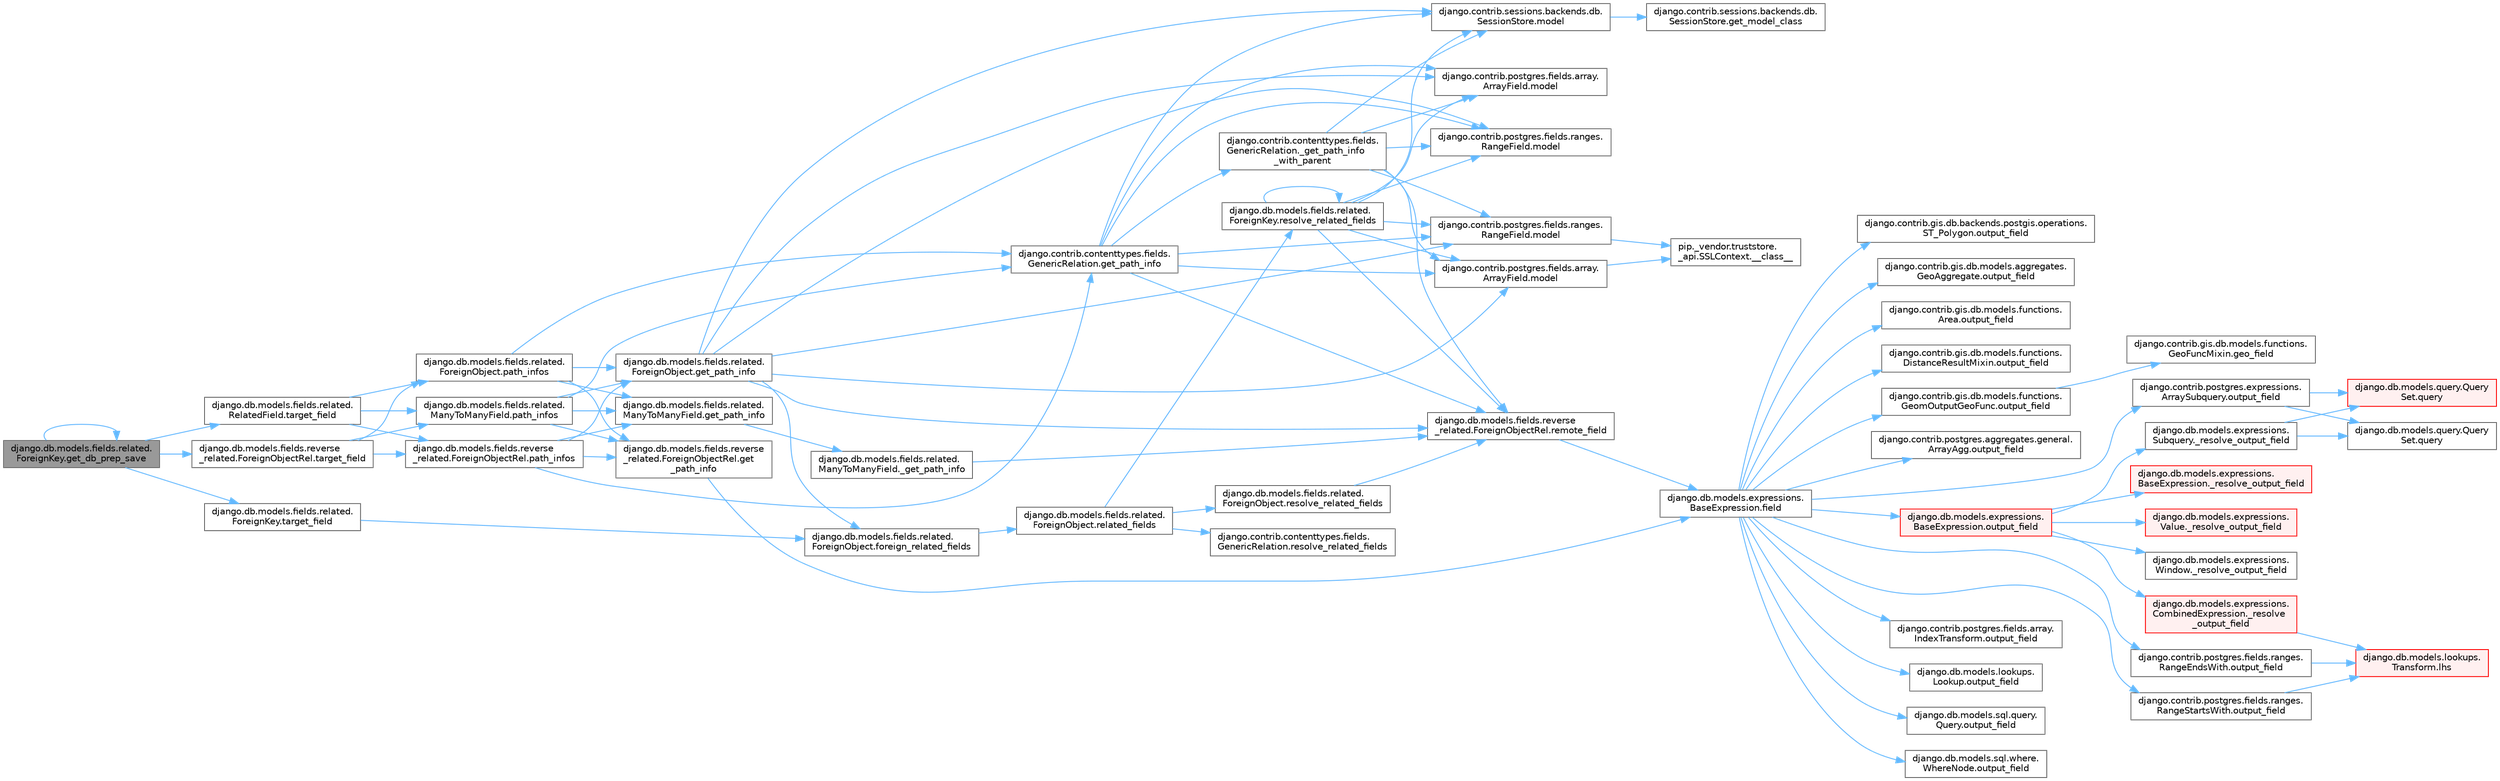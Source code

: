 digraph "django.db.models.fields.related.ForeignKey.get_db_prep_save"
{
 // LATEX_PDF_SIZE
  bgcolor="transparent";
  edge [fontname=Helvetica,fontsize=10,labelfontname=Helvetica,labelfontsize=10];
  node [fontname=Helvetica,fontsize=10,shape=box,height=0.2,width=0.4];
  rankdir="LR";
  Node1 [id="Node000001",label="django.db.models.fields.related.\lForeignKey.get_db_prep_save",height=0.2,width=0.4,color="gray40", fillcolor="grey60", style="filled", fontcolor="black",tooltip=" "];
  Node1 -> Node1 [id="edge1_Node000001_Node000001",color="steelblue1",style="solid",tooltip=" "];
  Node1 -> Node2 [id="edge2_Node000001_Node000002",color="steelblue1",style="solid",tooltip=" "];
  Node2 [id="Node000002",label="django.db.models.fields.related.\lForeignKey.target_field",height=0.2,width=0.4,color="grey40", fillcolor="white", style="filled",URL="$classdjango_1_1db_1_1models_1_1fields_1_1related_1_1_foreign_key.html#a7e98ceb17ffd4d2e7db7204947ecf3f4",tooltip=" "];
  Node2 -> Node3 [id="edge3_Node000002_Node000003",color="steelblue1",style="solid",tooltip=" "];
  Node3 [id="Node000003",label="django.db.models.fields.related.\lForeignObject.foreign_related_fields",height=0.2,width=0.4,color="grey40", fillcolor="white", style="filled",URL="$classdjango_1_1db_1_1models_1_1fields_1_1related_1_1_foreign_object.html#a28345034b37f1edef0755f1082ddc871",tooltip=" "];
  Node3 -> Node4 [id="edge4_Node000003_Node000004",color="steelblue1",style="solid",tooltip=" "];
  Node4 [id="Node000004",label="django.db.models.fields.related.\lForeignObject.related_fields",height=0.2,width=0.4,color="grey40", fillcolor="white", style="filled",URL="$classdjango_1_1db_1_1models_1_1fields_1_1related_1_1_foreign_object.html#a83ea1f2762bb605dc1a20afed5f14ac2",tooltip=" "];
  Node4 -> Node5 [id="edge5_Node000004_Node000005",color="steelblue1",style="solid",tooltip=" "];
  Node5 [id="Node000005",label="django.contrib.contenttypes.fields.\lGenericRelation.resolve_related_fields",height=0.2,width=0.4,color="grey40", fillcolor="white", style="filled",URL="$classdjango_1_1contrib_1_1contenttypes_1_1fields_1_1_generic_relation.html#a475106a676ed4a73081805142749ef11",tooltip=" "];
  Node4 -> Node6 [id="edge6_Node000004_Node000006",color="steelblue1",style="solid",tooltip=" "];
  Node6 [id="Node000006",label="django.db.models.fields.related.\lForeignKey.resolve_related_fields",height=0.2,width=0.4,color="grey40", fillcolor="white", style="filled",URL="$classdjango_1_1db_1_1models_1_1fields_1_1related_1_1_foreign_key.html#a5d71807875ae330f9a490594f445d125",tooltip=" "];
  Node6 -> Node7 [id="edge7_Node000006_Node000007",color="steelblue1",style="solid",tooltip=" "];
  Node7 [id="Node000007",label="django.contrib.postgres.fields.array.\lArrayField.model",height=0.2,width=0.4,color="grey40", fillcolor="white", style="filled",URL="$classdjango_1_1contrib_1_1postgres_1_1fields_1_1array_1_1_array_field.html#a4402eef4c4784e00671c9f229481f4c1",tooltip=" "];
  Node7 -> Node8 [id="edge8_Node000007_Node000008",color="steelblue1",style="solid",tooltip=" "];
  Node8 [id="Node000008",label="pip._vendor.truststore.\l_api.SSLContext.__class__",height=0.2,width=0.4,color="grey40", fillcolor="white", style="filled",URL="$classpip_1_1__vendor_1_1truststore_1_1__api_1_1_s_s_l_context.html#a530861514f31eabaa3f513557d6e66de",tooltip=" "];
  Node6 -> Node9 [id="edge9_Node000006_Node000009",color="steelblue1",style="solid",tooltip=" "];
  Node9 [id="Node000009",label="django.contrib.postgres.fields.array.\lArrayField.model",height=0.2,width=0.4,color="grey40", fillcolor="white", style="filled",URL="$classdjango_1_1contrib_1_1postgres_1_1fields_1_1array_1_1_array_field.html#a50a2796de85f960ca282b56ef2d9446c",tooltip=" "];
  Node6 -> Node10 [id="edge10_Node000006_Node000010",color="steelblue1",style="solid",tooltip=" "];
  Node10 [id="Node000010",label="django.contrib.postgres.fields.ranges.\lRangeField.model",height=0.2,width=0.4,color="grey40", fillcolor="white", style="filled",URL="$classdjango_1_1contrib_1_1postgres_1_1fields_1_1ranges_1_1_range_field.html#aa38c2bbd1bad0c8f9b0315ee468867a2",tooltip=" "];
  Node10 -> Node8 [id="edge11_Node000010_Node000008",color="steelblue1",style="solid",tooltip=" "];
  Node6 -> Node11 [id="edge12_Node000006_Node000011",color="steelblue1",style="solid",tooltip=" "];
  Node11 [id="Node000011",label="django.contrib.postgres.fields.ranges.\lRangeField.model",height=0.2,width=0.4,color="grey40", fillcolor="white", style="filled",URL="$classdjango_1_1contrib_1_1postgres_1_1fields_1_1ranges_1_1_range_field.html#a91b36827f010affd1ff89569cf40d1af",tooltip=" "];
  Node6 -> Node12 [id="edge13_Node000006_Node000012",color="steelblue1",style="solid",tooltip=" "];
  Node12 [id="Node000012",label="django.contrib.sessions.backends.db.\lSessionStore.model",height=0.2,width=0.4,color="grey40", fillcolor="white", style="filled",URL="$classdjango_1_1contrib_1_1sessions_1_1backends_1_1db_1_1_session_store.html#af52cfb4371af389c8bd4a6780274c403",tooltip=" "];
  Node12 -> Node13 [id="edge14_Node000012_Node000013",color="steelblue1",style="solid",tooltip=" "];
  Node13 [id="Node000013",label="django.contrib.sessions.backends.db.\lSessionStore.get_model_class",height=0.2,width=0.4,color="grey40", fillcolor="white", style="filled",URL="$classdjango_1_1contrib_1_1sessions_1_1backends_1_1db_1_1_session_store.html#a5e2d862e271e8f9173021bcaa61305ad",tooltip=" "];
  Node6 -> Node14 [id="edge15_Node000006_Node000014",color="steelblue1",style="solid",tooltip=" "];
  Node14 [id="Node000014",label="django.db.models.fields.reverse\l_related.ForeignObjectRel.remote_field",height=0.2,width=0.4,color="grey40", fillcolor="white", style="filled",URL="$classdjango_1_1db_1_1models_1_1fields_1_1reverse__related_1_1_foreign_object_rel.html#aa8a0852218a886d7e53aa643d36cb8b2",tooltip=" "];
  Node14 -> Node15 [id="edge16_Node000014_Node000015",color="steelblue1",style="solid",tooltip=" "];
  Node15 [id="Node000015",label="django.db.models.expressions.\lBaseExpression.field",height=0.2,width=0.4,color="grey40", fillcolor="white", style="filled",URL="$classdjango_1_1db_1_1models_1_1expressions_1_1_base_expression.html#a70aeb35391ada82c2e9f02b1c3ac150c",tooltip=" "];
  Node15 -> Node16 [id="edge17_Node000015_Node000016",color="steelblue1",style="solid",tooltip=" "];
  Node16 [id="Node000016",label="django.contrib.gis.db.backends.postgis.operations.\lST_Polygon.output_field",height=0.2,width=0.4,color="grey40", fillcolor="white", style="filled",URL="$classdjango_1_1contrib_1_1gis_1_1db_1_1backends_1_1postgis_1_1operations_1_1_s_t___polygon.html#a4427b1b0cb4e6df4fde6c045c562118a",tooltip=" "];
  Node15 -> Node17 [id="edge18_Node000015_Node000017",color="steelblue1",style="solid",tooltip=" "];
  Node17 [id="Node000017",label="django.contrib.gis.db.models.aggregates.\lGeoAggregate.output_field",height=0.2,width=0.4,color="grey40", fillcolor="white", style="filled",URL="$classdjango_1_1contrib_1_1gis_1_1db_1_1models_1_1aggregates_1_1_geo_aggregate.html#a1f680d71d32335c5854387fa09555108",tooltip=" "];
  Node15 -> Node18 [id="edge19_Node000015_Node000018",color="steelblue1",style="solid",tooltip=" "];
  Node18 [id="Node000018",label="django.contrib.gis.db.models.functions.\lArea.output_field",height=0.2,width=0.4,color="grey40", fillcolor="white", style="filled",URL="$classdjango_1_1contrib_1_1gis_1_1db_1_1models_1_1functions_1_1_area.html#a017724b08cd640b0e7e834e003cc103d",tooltip=" "];
  Node15 -> Node19 [id="edge20_Node000015_Node000019",color="steelblue1",style="solid",tooltip=" "];
  Node19 [id="Node000019",label="django.contrib.gis.db.models.functions.\lDistanceResultMixin.output_field",height=0.2,width=0.4,color="grey40", fillcolor="white", style="filled",URL="$classdjango_1_1contrib_1_1gis_1_1db_1_1models_1_1functions_1_1_distance_result_mixin.html#af219b5c12f89e181ada240244818e239",tooltip=" "];
  Node15 -> Node20 [id="edge21_Node000015_Node000020",color="steelblue1",style="solid",tooltip=" "];
  Node20 [id="Node000020",label="django.contrib.gis.db.models.functions.\lGeomOutputGeoFunc.output_field",height=0.2,width=0.4,color="grey40", fillcolor="white", style="filled",URL="$classdjango_1_1contrib_1_1gis_1_1db_1_1models_1_1functions_1_1_geom_output_geo_func.html#a55415993f9af0a2cbde3681557342482",tooltip=" "];
  Node20 -> Node21 [id="edge22_Node000020_Node000021",color="steelblue1",style="solid",tooltip=" "];
  Node21 [id="Node000021",label="django.contrib.gis.db.models.functions.\lGeoFuncMixin.geo_field",height=0.2,width=0.4,color="grey40", fillcolor="white", style="filled",URL="$classdjango_1_1contrib_1_1gis_1_1db_1_1models_1_1functions_1_1_geo_func_mixin.html#aae4bfeb201602d13218e58d1778b4c1b",tooltip=" "];
  Node15 -> Node22 [id="edge23_Node000015_Node000022",color="steelblue1",style="solid",tooltip=" "];
  Node22 [id="Node000022",label="django.contrib.postgres.aggregates.general.\lArrayAgg.output_field",height=0.2,width=0.4,color="grey40", fillcolor="white", style="filled",URL="$classdjango_1_1contrib_1_1postgres_1_1aggregates_1_1general_1_1_array_agg.html#a845ed6cbbb6d6fe470d9478934ade450",tooltip=" "];
  Node15 -> Node23 [id="edge24_Node000015_Node000023",color="steelblue1",style="solid",tooltip=" "];
  Node23 [id="Node000023",label="django.contrib.postgres.expressions.\lArraySubquery.output_field",height=0.2,width=0.4,color="grey40", fillcolor="white", style="filled",URL="$classdjango_1_1contrib_1_1postgres_1_1expressions_1_1_array_subquery.html#adfc4d450008ff7b23517e73cbd1ad172",tooltip=" "];
  Node23 -> Node24 [id="edge25_Node000023_Node000024",color="steelblue1",style="solid",tooltip=" "];
  Node24 [id="Node000024",label="django.db.models.query.Query\lSet.query",height=0.2,width=0.4,color="red", fillcolor="#FFF0F0", style="filled",URL="$classdjango_1_1db_1_1models_1_1query_1_1_query_set.html#a8028ed81b109acb162489dbd16604c83",tooltip=" "];
  Node23 -> Node26 [id="edge26_Node000023_Node000026",color="steelblue1",style="solid",tooltip=" "];
  Node26 [id="Node000026",label="django.db.models.query.Query\lSet.query",height=0.2,width=0.4,color="grey40", fillcolor="white", style="filled",URL="$classdjango_1_1db_1_1models_1_1query_1_1_query_set.html#a0b0307a9b3f65303afb2c5783372d2c2",tooltip=" "];
  Node15 -> Node27 [id="edge27_Node000015_Node000027",color="steelblue1",style="solid",tooltip=" "];
  Node27 [id="Node000027",label="django.contrib.postgres.fields.array.\lIndexTransform.output_field",height=0.2,width=0.4,color="grey40", fillcolor="white", style="filled",URL="$classdjango_1_1contrib_1_1postgres_1_1fields_1_1array_1_1_index_transform.html#ae3ca901f64e761da8d9dff087275f9ef",tooltip=" "];
  Node15 -> Node28 [id="edge28_Node000015_Node000028",color="steelblue1",style="solid",tooltip=" "];
  Node28 [id="Node000028",label="django.contrib.postgres.fields.ranges.\lRangeEndsWith.output_field",height=0.2,width=0.4,color="grey40", fillcolor="white", style="filled",URL="$classdjango_1_1contrib_1_1postgres_1_1fields_1_1ranges_1_1_range_ends_with.html#ab81e75d2435974b6171ddb1cbce4ebd9",tooltip=" "];
  Node28 -> Node29 [id="edge29_Node000028_Node000029",color="steelblue1",style="solid",tooltip=" "];
  Node29 [id="Node000029",label="django.db.models.lookups.\lTransform.lhs",height=0.2,width=0.4,color="red", fillcolor="#FFF0F0", style="filled",URL="$classdjango_1_1db_1_1models_1_1lookups_1_1_transform.html#ac0ce01e192abd1a739a4c77fcc8a1bf9",tooltip=" "];
  Node15 -> Node1415 [id="edge30_Node000015_Node001415",color="steelblue1",style="solid",tooltip=" "];
  Node1415 [id="Node001415",label="django.contrib.postgres.fields.ranges.\lRangeStartsWith.output_field",height=0.2,width=0.4,color="grey40", fillcolor="white", style="filled",URL="$classdjango_1_1contrib_1_1postgres_1_1fields_1_1ranges_1_1_range_starts_with.html#a4e864cbda43e695a0ae6b2c3b4ced157",tooltip=" "];
  Node1415 -> Node29 [id="edge31_Node001415_Node000029",color="steelblue1",style="solid",tooltip=" "];
  Node15 -> Node1416 [id="edge32_Node000015_Node001416",color="steelblue1",style="solid",tooltip=" "];
  Node1416 [id="Node001416",label="django.db.models.expressions.\lBaseExpression.output_field",height=0.2,width=0.4,color="red", fillcolor="#FFF0F0", style="filled",URL="$classdjango_1_1db_1_1models_1_1expressions_1_1_base_expression.html#a7f0982cb1de5cdeaa7f043c3ae611a6d",tooltip=" "];
  Node1416 -> Node1417 [id="edge33_Node001416_Node001417",color="steelblue1",style="solid",tooltip=" "];
  Node1417 [id="Node001417",label="django.db.models.expressions.\lBaseExpression._resolve_output_field",height=0.2,width=0.4,color="red", fillcolor="#FFF0F0", style="filled",URL="$classdjango_1_1db_1_1models_1_1expressions_1_1_base_expression.html#a4d77b67d8a2c12f240cfa67a218742d9",tooltip=" "];
  Node1416 -> Node3773 [id="edge34_Node001416_Node003773",color="steelblue1",style="solid",tooltip=" "];
  Node3773 [id="Node003773",label="django.db.models.expressions.\lCombinedExpression._resolve\l_output_field",height=0.2,width=0.4,color="red", fillcolor="#FFF0F0", style="filled",URL="$classdjango_1_1db_1_1models_1_1expressions_1_1_combined_expression.html#ad5c6df54cfa479187073e305a8cbae20",tooltip=" "];
  Node3773 -> Node29 [id="edge35_Node003773_Node000029",color="steelblue1",style="solid",tooltip=" "];
  Node1416 -> Node3775 [id="edge36_Node001416_Node003775",color="steelblue1",style="solid",tooltip=" "];
  Node3775 [id="Node003775",label="django.db.models.expressions.\lSubquery._resolve_output_field",height=0.2,width=0.4,color="grey40", fillcolor="white", style="filled",URL="$classdjango_1_1db_1_1models_1_1expressions_1_1_subquery.html#a1e6f5dc8cd3e49d208c9b8770607552d",tooltip=" "];
  Node3775 -> Node24 [id="edge37_Node003775_Node000024",color="steelblue1",style="solid",tooltip=" "];
  Node3775 -> Node26 [id="edge38_Node003775_Node000026",color="steelblue1",style="solid",tooltip=" "];
  Node1416 -> Node3776 [id="edge39_Node001416_Node003776",color="steelblue1",style="solid",tooltip=" "];
  Node3776 [id="Node003776",label="django.db.models.expressions.\lValue._resolve_output_field",height=0.2,width=0.4,color="red", fillcolor="#FFF0F0", style="filled",URL="$classdjango_1_1db_1_1models_1_1expressions_1_1_value.html#af1af121c7b76f0e7325f3276049675dd",tooltip=" "];
  Node1416 -> Node3777 [id="edge40_Node001416_Node003777",color="steelblue1",style="solid",tooltip=" "];
  Node3777 [id="Node003777",label="django.db.models.expressions.\lWindow._resolve_output_field",height=0.2,width=0.4,color="grey40", fillcolor="white", style="filled",URL="$classdjango_1_1db_1_1models_1_1expressions_1_1_window.html#a165cffc4e962ae979c8c6bf5f1ed30bd",tooltip=" "];
  Node15 -> Node1565 [id="edge41_Node000015_Node001565",color="steelblue1",style="solid",tooltip=" "];
  Node1565 [id="Node001565",label="django.db.models.lookups.\lLookup.output_field",height=0.2,width=0.4,color="grey40", fillcolor="white", style="filled",URL="$classdjango_1_1db_1_1models_1_1lookups_1_1_lookup.html#ac5f7b4f3c6722942ef415a8f83b98745",tooltip=" "];
  Node15 -> Node1566 [id="edge42_Node000015_Node001566",color="steelblue1",style="solid",tooltip=" "];
  Node1566 [id="Node001566",label="django.db.models.sql.query.\lQuery.output_field",height=0.2,width=0.4,color="grey40", fillcolor="white", style="filled",URL="$classdjango_1_1db_1_1models_1_1sql_1_1query_1_1_query.html#a53ec5a7472740d502ccbe1a6e526aa26",tooltip=" "];
  Node15 -> Node1567 [id="edge43_Node000015_Node001567",color="steelblue1",style="solid",tooltip=" "];
  Node1567 [id="Node001567",label="django.db.models.sql.where.\lWhereNode.output_field",height=0.2,width=0.4,color="grey40", fillcolor="white", style="filled",URL="$classdjango_1_1db_1_1models_1_1sql_1_1where_1_1_where_node.html#ac9648ee33da9c2746f6ca859befdf6b2",tooltip=" "];
  Node6 -> Node6 [id="edge44_Node000006_Node000006",color="steelblue1",style="solid",tooltip=" "];
  Node4 -> Node4525 [id="edge45_Node000004_Node004525",color="steelblue1",style="solid",tooltip=" "];
  Node4525 [id="Node004525",label="django.db.models.fields.related.\lForeignObject.resolve_related_fields",height=0.2,width=0.4,color="grey40", fillcolor="white", style="filled",URL="$classdjango_1_1db_1_1models_1_1fields_1_1related_1_1_foreign_object.html#a8fa9f18a0fe3eada9e311f455bc0d126",tooltip=" "];
  Node4525 -> Node14 [id="edge46_Node004525_Node000014",color="steelblue1",style="solid",tooltip=" "];
  Node1 -> Node3819 [id="edge47_Node000001_Node003819",color="steelblue1",style="solid",tooltip=" "];
  Node3819 [id="Node003819",label="django.db.models.fields.related.\lRelatedField.target_field",height=0.2,width=0.4,color="grey40", fillcolor="white", style="filled",URL="$classdjango_1_1db_1_1models_1_1fields_1_1related_1_1_related_field.html#a029cbf99ddd23283da034c80861467df",tooltip=" "];
  Node3819 -> Node3820 [id="edge48_Node003819_Node003820",color="steelblue1",style="solid",tooltip=" "];
  Node3820 [id="Node003820",label="django.db.models.fields.related.\lForeignObject.path_infos",height=0.2,width=0.4,color="grey40", fillcolor="white", style="filled",URL="$classdjango_1_1db_1_1models_1_1fields_1_1related_1_1_foreign_object.html#ac56ab05ff73c3c6f75ac759097d4fda3",tooltip=" "];
  Node3820 -> Node3821 [id="edge49_Node003820_Node003821",color="steelblue1",style="solid",tooltip=" "];
  Node3821 [id="Node003821",label="django.contrib.contenttypes.fields.\lGenericRelation.get_path_info",height=0.2,width=0.4,color="grey40", fillcolor="white", style="filled",URL="$classdjango_1_1contrib_1_1contenttypes_1_1fields_1_1_generic_relation.html#ab2745e89e1c5fe9293be0d4d0c081e9c",tooltip=" "];
  Node3821 -> Node3822 [id="edge50_Node003821_Node003822",color="steelblue1",style="solid",tooltip=" "];
  Node3822 [id="Node003822",label="django.contrib.contenttypes.fields.\lGenericRelation._get_path_info\l_with_parent",height=0.2,width=0.4,color="grey40", fillcolor="white", style="filled",URL="$classdjango_1_1contrib_1_1contenttypes_1_1fields_1_1_generic_relation.html#ae1507e95e4a4a7250861ac16b494d482",tooltip=" "];
  Node3822 -> Node7 [id="edge51_Node003822_Node000007",color="steelblue1",style="solid",tooltip=" "];
  Node3822 -> Node9 [id="edge52_Node003822_Node000009",color="steelblue1",style="solid",tooltip=" "];
  Node3822 -> Node10 [id="edge53_Node003822_Node000010",color="steelblue1",style="solid",tooltip=" "];
  Node3822 -> Node11 [id="edge54_Node003822_Node000011",color="steelblue1",style="solid",tooltip=" "];
  Node3822 -> Node12 [id="edge55_Node003822_Node000012",color="steelblue1",style="solid",tooltip=" "];
  Node3822 -> Node14 [id="edge56_Node003822_Node000014",color="steelblue1",style="solid",tooltip=" "];
  Node3821 -> Node7 [id="edge57_Node003821_Node000007",color="steelblue1",style="solid",tooltip=" "];
  Node3821 -> Node9 [id="edge58_Node003821_Node000009",color="steelblue1",style="solid",tooltip=" "];
  Node3821 -> Node10 [id="edge59_Node003821_Node000010",color="steelblue1",style="solid",tooltip=" "];
  Node3821 -> Node11 [id="edge60_Node003821_Node000011",color="steelblue1",style="solid",tooltip=" "];
  Node3821 -> Node12 [id="edge61_Node003821_Node000012",color="steelblue1",style="solid",tooltip=" "];
  Node3821 -> Node14 [id="edge62_Node003821_Node000014",color="steelblue1",style="solid",tooltip=" "];
  Node3820 -> Node3823 [id="edge63_Node003820_Node003823",color="steelblue1",style="solid",tooltip=" "];
  Node3823 [id="Node003823",label="django.db.models.fields.related.\lForeignObject.get_path_info",height=0.2,width=0.4,color="grey40", fillcolor="white", style="filled",URL="$classdjango_1_1db_1_1models_1_1fields_1_1related_1_1_foreign_object.html#ae8b2304b4814473492f1c086d66d35b4",tooltip=" "];
  Node3823 -> Node3 [id="edge64_Node003823_Node000003",color="steelblue1",style="solid",tooltip=" "];
  Node3823 -> Node7 [id="edge65_Node003823_Node000007",color="steelblue1",style="solid",tooltip=" "];
  Node3823 -> Node9 [id="edge66_Node003823_Node000009",color="steelblue1",style="solid",tooltip=" "];
  Node3823 -> Node10 [id="edge67_Node003823_Node000010",color="steelblue1",style="solid",tooltip=" "];
  Node3823 -> Node11 [id="edge68_Node003823_Node000011",color="steelblue1",style="solid",tooltip=" "];
  Node3823 -> Node12 [id="edge69_Node003823_Node000012",color="steelblue1",style="solid",tooltip=" "];
  Node3823 -> Node14 [id="edge70_Node003823_Node000014",color="steelblue1",style="solid",tooltip=" "];
  Node3820 -> Node3824 [id="edge71_Node003820_Node003824",color="steelblue1",style="solid",tooltip=" "];
  Node3824 [id="Node003824",label="django.db.models.fields.related.\lManyToManyField.get_path_info",height=0.2,width=0.4,color="grey40", fillcolor="white", style="filled",URL="$classdjango_1_1db_1_1models_1_1fields_1_1related_1_1_many_to_many_field.html#a00b5e442f42e9909a126bc144031f407",tooltip=" "];
  Node3824 -> Node3825 [id="edge72_Node003824_Node003825",color="steelblue1",style="solid",tooltip=" "];
  Node3825 [id="Node003825",label="django.db.models.fields.related.\lManyToManyField._get_path_info",height=0.2,width=0.4,color="grey40", fillcolor="white", style="filled",URL="$classdjango_1_1db_1_1models_1_1fields_1_1related_1_1_many_to_many_field.html#a926f2fb55e7b6c0d0a8a6572a7a1fb8a",tooltip=" "];
  Node3825 -> Node14 [id="edge73_Node003825_Node000014",color="steelblue1",style="solid",tooltip=" "];
  Node3820 -> Node3826 [id="edge74_Node003820_Node003826",color="steelblue1",style="solid",tooltip=" "];
  Node3826 [id="Node003826",label="django.db.models.fields.reverse\l_related.ForeignObjectRel.get\l_path_info",height=0.2,width=0.4,color="grey40", fillcolor="white", style="filled",URL="$classdjango_1_1db_1_1models_1_1fields_1_1reverse__related_1_1_foreign_object_rel.html#ada3a91da96b3ea5dcb829f4a453ddc05",tooltip=" "];
  Node3826 -> Node15 [id="edge75_Node003826_Node000015",color="steelblue1",style="solid",tooltip=" "];
  Node3819 -> Node3827 [id="edge76_Node003819_Node003827",color="steelblue1",style="solid",tooltip=" "];
  Node3827 [id="Node003827",label="django.db.models.fields.related.\lManyToManyField.path_infos",height=0.2,width=0.4,color="grey40", fillcolor="white", style="filled",URL="$classdjango_1_1db_1_1models_1_1fields_1_1related_1_1_many_to_many_field.html#afde16207bf35abf3eff89094087b3010",tooltip=" "];
  Node3827 -> Node3821 [id="edge77_Node003827_Node003821",color="steelblue1",style="solid",tooltip=" "];
  Node3827 -> Node3823 [id="edge78_Node003827_Node003823",color="steelblue1",style="solid",tooltip=" "];
  Node3827 -> Node3824 [id="edge79_Node003827_Node003824",color="steelblue1",style="solid",tooltip=" "];
  Node3827 -> Node3826 [id="edge80_Node003827_Node003826",color="steelblue1",style="solid",tooltip=" "];
  Node3819 -> Node3828 [id="edge81_Node003819_Node003828",color="steelblue1",style="solid",tooltip=" "];
  Node3828 [id="Node003828",label="django.db.models.fields.reverse\l_related.ForeignObjectRel.path_infos",height=0.2,width=0.4,color="grey40", fillcolor="white", style="filled",URL="$classdjango_1_1db_1_1models_1_1fields_1_1reverse__related_1_1_foreign_object_rel.html#a9de088635d49893f812a20db0e2de831",tooltip=" "];
  Node3828 -> Node3821 [id="edge82_Node003828_Node003821",color="steelblue1",style="solid",tooltip=" "];
  Node3828 -> Node3823 [id="edge83_Node003828_Node003823",color="steelblue1",style="solid",tooltip=" "];
  Node3828 -> Node3824 [id="edge84_Node003828_Node003824",color="steelblue1",style="solid",tooltip=" "];
  Node3828 -> Node3826 [id="edge85_Node003828_Node003826",color="steelblue1",style="solid",tooltip=" "];
  Node1 -> Node3829 [id="edge86_Node000001_Node003829",color="steelblue1",style="solid",tooltip=" "];
  Node3829 [id="Node003829",label="django.db.models.fields.reverse\l_related.ForeignObjectRel.target_field",height=0.2,width=0.4,color="grey40", fillcolor="white", style="filled",URL="$classdjango_1_1db_1_1models_1_1fields_1_1reverse__related_1_1_foreign_object_rel.html#aad1e27532acd88708c6ef63e1eb944a6",tooltip=" "];
  Node3829 -> Node3820 [id="edge87_Node003829_Node003820",color="steelblue1",style="solid",tooltip=" "];
  Node3829 -> Node3827 [id="edge88_Node003829_Node003827",color="steelblue1",style="solid",tooltip=" "];
  Node3829 -> Node3828 [id="edge89_Node003829_Node003828",color="steelblue1",style="solid",tooltip=" "];
}
